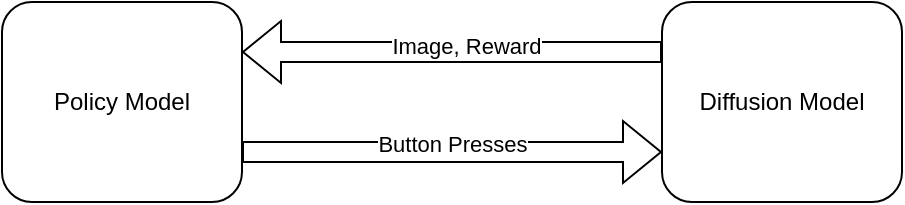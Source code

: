 <mxfile version="24.0.7" type="device" pages="4">
  <diagram name="Model-model interaction" id="d16VAuzF7vWNj-w75oNI">
    <mxGraphModel dx="1221" dy="701" grid="1" gridSize="10" guides="1" tooltips="1" connect="1" arrows="1" fold="1" page="1" pageScale="1" pageWidth="850" pageHeight="1100" math="0" shadow="0">
      <root>
        <mxCell id="0" />
        <mxCell id="1" parent="0" />
        <mxCell id="UWp4sDZdx3Z2mUTvu2oz-1" value="Policy Model" style="rounded=1;whiteSpace=wrap;html=1;" vertex="1" parent="1">
          <mxGeometry x="80" y="240" width="120" height="100" as="geometry" />
        </mxCell>
        <mxCell id="UWp4sDZdx3Z2mUTvu2oz-2" value="Diffusion Model" style="rounded=1;whiteSpace=wrap;html=1;" vertex="1" parent="1">
          <mxGeometry x="410" y="240" width="120" height="100" as="geometry" />
        </mxCell>
        <mxCell id="UWp4sDZdx3Z2mUTvu2oz-3" value="" style="shape=flexArrow;endArrow=classic;html=1;rounded=0;exitX=1;exitY=0.75;exitDx=0;exitDy=0;entryX=0;entryY=0.75;entryDx=0;entryDy=0;" edge="1" parent="1" source="UWp4sDZdx3Z2mUTvu2oz-1" target="UWp4sDZdx3Z2mUTvu2oz-2">
          <mxGeometry width="50" height="50" relative="1" as="geometry">
            <mxPoint x="290" y="300" as="sourcePoint" />
            <mxPoint x="410" y="310" as="targetPoint" />
          </mxGeometry>
        </mxCell>
        <mxCell id="UWp4sDZdx3Z2mUTvu2oz-4" value="Button Presses" style="edgeLabel;html=1;align=center;verticalAlign=middle;resizable=0;points=[];" vertex="1" connectable="0" parent="UWp4sDZdx3Z2mUTvu2oz-3">
          <mxGeometry y="4" relative="1" as="geometry">
            <mxPoint as="offset" />
          </mxGeometry>
        </mxCell>
        <mxCell id="UWp4sDZdx3Z2mUTvu2oz-5" value="" style="shape=flexArrow;endArrow=classic;html=1;rounded=0;entryX=1;entryY=0.25;entryDx=0;entryDy=0;exitX=0;exitY=0.25;exitDx=0;exitDy=0;" edge="1" parent="1" source="UWp4sDZdx3Z2mUTvu2oz-2" target="UWp4sDZdx3Z2mUTvu2oz-1">
          <mxGeometry width="50" height="50" relative="1" as="geometry">
            <mxPoint x="400" y="390" as="sourcePoint" />
            <mxPoint x="450" y="340" as="targetPoint" />
          </mxGeometry>
        </mxCell>
        <mxCell id="UWp4sDZdx3Z2mUTvu2oz-6" value="Image, Reward" style="edgeLabel;html=1;align=center;verticalAlign=middle;resizable=0;points=[];" vertex="1" connectable="0" parent="UWp4sDZdx3Z2mUTvu2oz-5">
          <mxGeometry x="-0.067" y="-3" relative="1" as="geometry">
            <mxPoint as="offset" />
          </mxGeometry>
        </mxCell>
      </root>
    </mxGraphModel>
  </diagram>
  <diagram id="Q4av7mYl1ge-nbgcQ0nw" name="Diffusion Training">
    <mxGraphModel dx="1221" dy="701" grid="1" gridSize="10" guides="1" tooltips="1" connect="1" arrows="1" fold="1" page="1" pageScale="1" pageWidth="850" pageHeight="1100" math="0" shadow="0">
      <root>
        <mxCell id="0" />
        <mxCell id="1" parent="0" />
        <mxCell id="3sN6yOFhKGfgh_01iODh-13" value="&lt;div&gt;Button Presses&lt;/div&gt;&lt;div&gt;as Embedding&lt;/div&gt;" style="shape=flexArrow;endArrow=classic;html=1;rounded=0;entryX=0;entryY=0.25;entryDx=0;entryDy=0;" edge="1" parent="1" target="3sN6yOFhKGfgh_01iODh-17">
          <mxGeometry width="50" height="50" relative="1" as="geometry">
            <mxPoint x="310" y="180" as="sourcePoint" />
            <mxPoint x="410" y="290" as="targetPoint" />
          </mxGeometry>
        </mxCell>
        <mxCell id="3sN6yOFhKGfgh_01iODh-1" value="Policy Model" style="rounded=1;whiteSpace=wrap;html=1;" vertex="1" parent="1">
          <mxGeometry x="80" y="240" width="120" height="100" as="geometry" />
        </mxCell>
        <mxCell id="3sN6yOFhKGfgh_01iODh-2" value="Diffusion Model" style="rounded=1;whiteSpace=wrap;html=1;" vertex="1" parent="1">
          <mxGeometry x="690" y="260" width="120" height="100" as="geometry" />
        </mxCell>
        <mxCell id="3sN6yOFhKGfgh_01iODh-8" value="Pong" style="rounded=1;whiteSpace=wrap;html=1;" vertex="1" parent="1">
          <mxGeometry x="410" y="40" width="120" height="100" as="geometry" />
        </mxCell>
        <mxCell id="3sN6yOFhKGfgh_01iODh-9" value="Button Presses" style="shape=flexArrow;endArrow=classic;html=1;rounded=0;exitX=1;exitY=0.25;exitDx=0;exitDy=0;entryX=0;entryY=0.5;entryDx=0;entryDy=0;" edge="1" parent="1" source="3sN6yOFhKGfgh_01iODh-1" target="3sN6yOFhKGfgh_01iODh-8">
          <mxGeometry x="-0.714" width="50" height="50" relative="1" as="geometry">
            <mxPoint x="570" y="260" as="sourcePoint" />
            <mxPoint x="570" y="160" as="targetPoint" />
            <mxPoint as="offset" />
          </mxGeometry>
        </mxCell>
        <mxCell id="3sN6yOFhKGfgh_01iODh-15" value="&lt;div&gt;Button Presses&lt;/div&gt;&lt;div&gt;as game input&lt;br&gt;&lt;/div&gt;" style="edgeLabel;html=1;align=center;verticalAlign=middle;resizable=0;points=[];" vertex="1" connectable="0" parent="3sN6yOFhKGfgh_01iODh-9">
          <mxGeometry x="0.513" y="-2" relative="1" as="geometry">
            <mxPoint as="offset" />
          </mxGeometry>
        </mxCell>
        <mxCell id="3sN6yOFhKGfgh_01iODh-16" value="&lt;div&gt;Predict the &lt;i&gt;&lt;b&gt;next&lt;/b&gt;&lt;/i&gt;&amp;nbsp;&lt;/div&gt;&lt;div&gt;image &amp;amp; reward based on&amp;nbsp;&lt;/div&gt;&lt;div&gt;embedded image and button press&lt;br&gt;&lt;/div&gt;" style="shape=flexArrow;endArrow=classic;html=1;rounded=0;exitX=0.5;exitY=1;exitDx=0;exitDy=0;entryX=1;entryY=0.5;entryDx=0;entryDy=0;" edge="1" parent="1" source="3sN6yOFhKGfgh_01iODh-2" target="3sN6yOFhKGfgh_01iODh-18">
          <mxGeometry width="50" height="50" relative="1" as="geometry">
            <mxPoint x="610" y="430" as="sourcePoint" />
            <mxPoint x="660" y="430" as="targetPoint" />
          </mxGeometry>
        </mxCell>
        <mxCell id="3sN6yOFhKGfgh_01iODh-12" value="Image &amp;amp; Reward" style="shape=flexArrow;endArrow=classic;html=1;rounded=0;exitX=0.5;exitY=1;exitDx=0;exitDy=0;entryX=0.5;entryY=0;entryDx=0;entryDy=0;" edge="1" parent="1" source="3sN6yOFhKGfgh_01iODh-8" target="3sN6yOFhKGfgh_01iODh-17">
          <mxGeometry width="50" height="50" relative="1" as="geometry">
            <mxPoint x="610" y="170" as="sourcePoint" />
            <mxPoint x="470" y="270" as="targetPoint" />
          </mxGeometry>
        </mxCell>
        <mxCell id="3sN6yOFhKGfgh_01iODh-17" value="Training Data" style="rounded=0;whiteSpace=wrap;html=1;glass=0;fillColor=#fff2cc;strokeColor=#d6b656;" vertex="1" parent="1">
          <mxGeometry x="410" y="260" width="120" height="100" as="geometry" />
        </mxCell>
        <mxCell id="3sN6yOFhKGfgh_01iODh-18" value="&lt;div&gt;Model&#39;s&lt;/div&gt;&lt;div&gt;Predictions&lt;br&gt;&lt;/div&gt;" style="rounded=0;whiteSpace=wrap;html=1;glass=0;fillColor=#fff2cc;strokeColor=#d6b656;" vertex="1" parent="1">
          <mxGeometry x="410" y="450" width="120" height="60" as="geometry" />
        </mxCell>
        <mxCell id="3sN6yOFhKGfgh_01iODh-19" value="&lt;div&gt;Feed button press &amp;amp;&lt;/div&gt;&lt;div&gt;an image as&lt;/div&gt;&lt;div&gt;embeddings&lt;br&gt;&lt;/div&gt;" style="shape=flexArrow;endArrow=classic;html=1;rounded=0;exitX=1;exitY=0.5;exitDx=0;exitDy=0;" edge="1" parent="1">
          <mxGeometry width="50" height="50" relative="1" as="geometry">
            <mxPoint x="530" y="310" as="sourcePoint" />
            <mxPoint x="690" y="310" as="targetPoint" />
          </mxGeometry>
        </mxCell>
        <mxCell id="3sN6yOFhKGfgh_01iODh-22" value="&lt;div&gt;Compare and use gradient descent&lt;/div&gt;&lt;div&gt;to train diffusion model&lt;br&gt;&lt;/div&gt;&lt;div&gt;(PyTorch will handle this)&lt;br&gt;&lt;/div&gt;" style="shape=flexArrow;endArrow=classic;startArrow=classic;html=1;rounded=0;entryX=0.5;entryY=1;entryDx=0;entryDy=0;exitX=0.5;exitY=0;exitDx=0;exitDy=0;" edge="1" parent="1" source="3sN6yOFhKGfgh_01iODh-18" target="3sN6yOFhKGfgh_01iODh-17">
          <mxGeometry width="100" height="100" relative="1" as="geometry">
            <mxPoint x="580" y="450" as="sourcePoint" />
            <mxPoint x="680" y="350" as="targetPoint" />
          </mxGeometry>
        </mxCell>
        <mxCell id="CAlCX38WMnbM8Q9q8Cee-3" value="" style="endArrow=none;dashed=1;html=1;rounded=0;" edge="1" parent="1">
          <mxGeometry width="50" height="50" relative="1" as="geometry">
            <mxPoint x="130" y="550" as="sourcePoint" />
            <mxPoint x="800" y="90" as="targetPoint" />
          </mxGeometry>
        </mxCell>
        <mxCell id="CAlCX38WMnbM8Q9q8Cee-4" value="Data Collection" style="text;html=1;align=center;verticalAlign=middle;resizable=0;points=[];autosize=1;strokeColor=none;fillColor=none;" vertex="1" parent="1">
          <mxGeometry x="610" y="68" width="100" height="30" as="geometry" />
        </mxCell>
        <mxCell id="CAlCX38WMnbM8Q9q8Cee-5" value="Training" style="text;html=1;align=center;verticalAlign=middle;resizable=0;points=[];autosize=1;strokeColor=none;fillColor=none;" vertex="1" parent="1">
          <mxGeometry x="725" y="158" width="70" height="30" as="geometry" />
        </mxCell>
      </root>
    </mxGraphModel>
  </diagram>
  <diagram name="Policy Training on Pong" id="eDifLoER4j37_Y5Nghax">
    <mxGraphModel dx="1221" dy="701" grid="1" gridSize="10" guides="1" tooltips="1" connect="1" arrows="1" fold="1" page="1" pageScale="1" pageWidth="850" pageHeight="1100" math="0" shadow="0">
      <root>
        <mxCell id="XV1GPpyf1Ktki-aaEPG--0" />
        <mxCell id="XV1GPpyf1Ktki-aaEPG--1" parent="XV1GPpyf1Ktki-aaEPG--0" />
        <mxCell id="XV1GPpyf1Ktki-aaEPG--3" value="Policy Model" style="rounded=1;whiteSpace=wrap;html=1;" vertex="1" parent="XV1GPpyf1Ktki-aaEPG--1">
          <mxGeometry x="130" y="260" width="120" height="100" as="geometry" />
        </mxCell>
        <mxCell id="XV1GPpyf1Ktki-aaEPG--5" value="Pong" style="rounded=1;whiteSpace=wrap;html=1;" vertex="1" parent="XV1GPpyf1Ktki-aaEPG--1">
          <mxGeometry x="130" y="10" width="120" height="100" as="geometry" />
        </mxCell>
        <mxCell id="XV1GPpyf1Ktki-aaEPG--6" value="Predict &quot;good&quot;&lt;br&gt;&lt;div&gt;Button Presses&lt;/div&gt;&lt;div&gt;given current image&lt;br&gt;&lt;/div&gt;" style="shape=flexArrow;endArrow=classic;html=1;rounded=0;exitX=0.75;exitY=0;exitDx=0;exitDy=0;entryX=0.75;entryY=1;entryDx=0;entryDy=0;" edge="1" parent="XV1GPpyf1Ktki-aaEPG--1" source="XV1GPpyf1Ktki-aaEPG--3" target="XV1GPpyf1Ktki-aaEPG--5">
          <mxGeometry x="-0.333" width="50" height="50" relative="1" as="geometry">
            <mxPoint x="570" y="260" as="sourcePoint" />
            <mxPoint x="570" y="160" as="targetPoint" />
            <mxPoint as="offset" />
          </mxGeometry>
        </mxCell>
        <mxCell id="XV1GPpyf1Ktki-aaEPG--9" value="Images &amp;amp; Reward" style="shape=flexArrow;endArrow=classic;html=1;rounded=0;exitX=1;exitY=0.5;exitDx=0;exitDy=0;entryX=0.5;entryY=0;entryDx=0;entryDy=0;" edge="1" parent="XV1GPpyf1Ktki-aaEPG--1" source="XV1GPpyf1Ktki-aaEPG--5" target="XV1GPpyf1Ktki-aaEPG--10">
          <mxGeometry width="50" height="50" relative="1" as="geometry">
            <mxPoint x="610" y="170" as="sourcePoint" />
            <mxPoint x="470" y="270" as="targetPoint" />
          </mxGeometry>
        </mxCell>
        <mxCell id="XV1GPpyf1Ktki-aaEPG--10" value="Training Data" style="rounded=0;whiteSpace=wrap;html=1;glass=0;fillColor=#fff2cc;strokeColor=#d6b656;" vertex="1" parent="XV1GPpyf1Ktki-aaEPG--1">
          <mxGeometry x="410" y="260" width="120" height="100" as="geometry" />
        </mxCell>
        <mxCell id="XV1GPpyf1Ktki-aaEPG--12" value="&lt;div&gt;Use to&amp;nbsp;&lt;/div&gt;&lt;div&gt;train policy model&lt;/div&gt;&lt;div&gt;between games&lt;br&gt;&lt;/div&gt;" style="shape=flexArrow;endArrow=classic;html=1;rounded=0;exitX=0;exitY=0.5;exitDx=0;exitDy=0;" edge="1" parent="XV1GPpyf1Ktki-aaEPG--1" target="XV1GPpyf1Ktki-aaEPG--3" source="XV1GPpyf1Ktki-aaEPG--10">
          <mxGeometry width="50" height="50" relative="1" as="geometry">
            <mxPoint x="530" y="310" as="sourcePoint" />
            <mxPoint x="690" y="310" as="targetPoint" />
          </mxGeometry>
        </mxCell>
        <mxCell id="Z9Cn_xTSYoTPBaIWQFH_-0" value="Image" style="shape=flexArrow;endArrow=classic;html=1;rounded=0;exitX=0.25;exitY=1;exitDx=0;exitDy=0;entryX=0.25;entryY=0;entryDx=0;entryDy=0;" edge="1" parent="XV1GPpyf1Ktki-aaEPG--1" source="XV1GPpyf1Ktki-aaEPG--5" target="XV1GPpyf1Ktki-aaEPG--3">
          <mxGeometry x="-0.467" width="50" height="50" relative="1" as="geometry">
            <mxPoint x="660" y="170" as="sourcePoint" />
            <mxPoint x="660" y="290" as="targetPoint" />
            <mxPoint as="offset" />
          </mxGeometry>
        </mxCell>
      </root>
    </mxGraphModel>
  </diagram>
  <diagram name="Policy Training on Diffusion" id="zRra3sequ2T7i5Ply1M4">
    <mxGraphModel dx="1221" dy="701" grid="1" gridSize="10" guides="1" tooltips="1" connect="1" arrows="1" fold="1" page="1" pageScale="1" pageWidth="850" pageHeight="1100" math="0" shadow="0">
      <root>
        <mxCell id="yn0magC3CIj8xbbuzHjT-0" />
        <mxCell id="yn0magC3CIj8xbbuzHjT-1" parent="yn0magC3CIj8xbbuzHjT-0" />
        <mxCell id="yn0magC3CIj8xbbuzHjT-2" value="Policy Model" style="rounded=1;whiteSpace=wrap;html=1;" vertex="1" parent="yn0magC3CIj8xbbuzHjT-1">
          <mxGeometry x="130" y="260" width="120" height="100" as="geometry" />
        </mxCell>
        <mxCell id="yn0magC3CIj8xbbuzHjT-3" value="Diffusion model" style="rounded=1;whiteSpace=wrap;html=1;" vertex="1" parent="yn0magC3CIj8xbbuzHjT-1">
          <mxGeometry x="130" y="10" width="120" height="100" as="geometry" />
        </mxCell>
        <mxCell id="yn0magC3CIj8xbbuzHjT-4" value="Predict &quot;good&quot;&lt;br&gt;&lt;div&gt;Button Presses&lt;/div&gt;&lt;div&gt;given current image&lt;br&gt;&lt;/div&gt;" style="shape=flexArrow;endArrow=classic;html=1;rounded=0;exitX=0.75;exitY=0;exitDx=0;exitDy=0;entryX=0.75;entryY=1;entryDx=0;entryDy=0;" edge="1" parent="yn0magC3CIj8xbbuzHjT-1" source="yn0magC3CIj8xbbuzHjT-2" target="yn0magC3CIj8xbbuzHjT-3">
          <mxGeometry x="-0.333" width="50" height="50" relative="1" as="geometry">
            <mxPoint x="570" y="260" as="sourcePoint" />
            <mxPoint x="570" y="160" as="targetPoint" />
            <mxPoint as="offset" />
          </mxGeometry>
        </mxCell>
        <mxCell id="yn0magC3CIj8xbbuzHjT-5" value="Images &amp;amp; Reward" style="shape=flexArrow;endArrow=classic;html=1;rounded=0;exitX=1;exitY=0.5;exitDx=0;exitDy=0;entryX=0.5;entryY=0;entryDx=0;entryDy=0;" edge="1" parent="yn0magC3CIj8xbbuzHjT-1" source="yn0magC3CIj8xbbuzHjT-3" target="yn0magC3CIj8xbbuzHjT-6">
          <mxGeometry width="50" height="50" relative="1" as="geometry">
            <mxPoint x="610" y="170" as="sourcePoint" />
            <mxPoint x="470" y="270" as="targetPoint" />
          </mxGeometry>
        </mxCell>
        <mxCell id="yn0magC3CIj8xbbuzHjT-6" value="Training Data" style="rounded=0;whiteSpace=wrap;html=1;glass=0;fillColor=#fff2cc;strokeColor=#d6b656;" vertex="1" parent="yn0magC3CIj8xbbuzHjT-1">
          <mxGeometry x="410" y="260" width="120" height="100" as="geometry" />
        </mxCell>
        <mxCell id="yn0magC3CIj8xbbuzHjT-7" value="&lt;div&gt;Use to&amp;nbsp;&lt;/div&gt;&lt;div&gt;train policy model&lt;/div&gt;&lt;div&gt;between games&lt;br&gt;&lt;/div&gt;" style="shape=flexArrow;endArrow=classic;html=1;rounded=0;exitX=0;exitY=0.5;exitDx=0;exitDy=0;" edge="1" parent="yn0magC3CIj8xbbuzHjT-1" source="yn0magC3CIj8xbbuzHjT-6" target="yn0magC3CIj8xbbuzHjT-2">
          <mxGeometry width="50" height="50" relative="1" as="geometry">
            <mxPoint x="530" y="310" as="sourcePoint" />
            <mxPoint x="690" y="310" as="targetPoint" />
          </mxGeometry>
        </mxCell>
        <mxCell id="yn0magC3CIj8xbbuzHjT-8" value="Image" style="shape=flexArrow;endArrow=classic;html=1;rounded=0;exitX=0.25;exitY=1;exitDx=0;exitDy=0;entryX=0.25;entryY=0;entryDx=0;entryDy=0;" edge="1" parent="yn0magC3CIj8xbbuzHjT-1" source="yn0magC3CIj8xbbuzHjT-3" target="yn0magC3CIj8xbbuzHjT-2">
          <mxGeometry x="-0.467" width="50" height="50" relative="1" as="geometry">
            <mxPoint x="660" y="170" as="sourcePoint" />
            <mxPoint x="660" y="290" as="targetPoint" />
            <mxPoint as="offset" />
          </mxGeometry>
        </mxCell>
      </root>
    </mxGraphModel>
  </diagram>
</mxfile>
